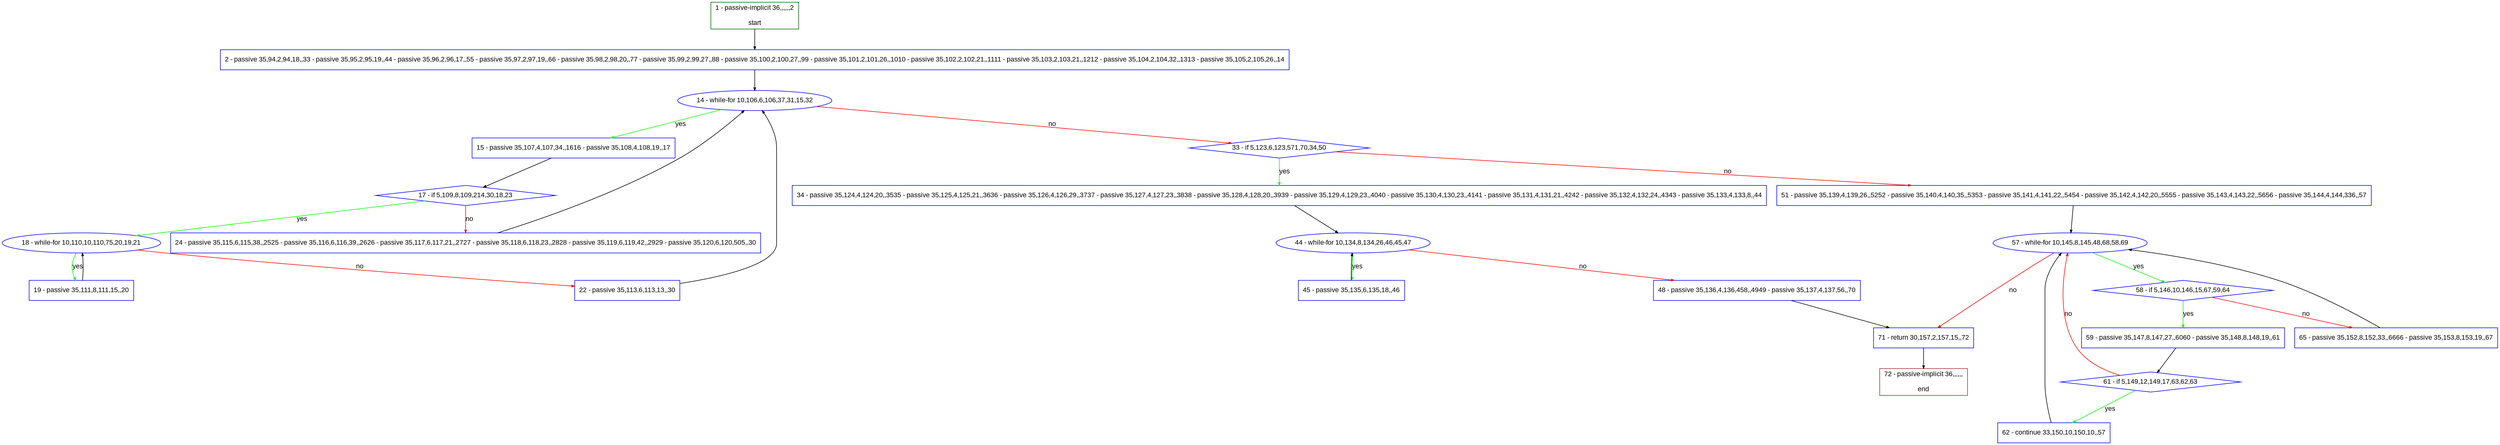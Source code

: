 digraph "" {
  graph [pack="true", label="", fontsize="12", packmode="clust", fontname="Arial", fillcolor="#FFFFCC", bgcolor="white", style="rounded,filled", compound="true"];
  node [node_initialized="no", label="", color="grey", fontsize="12", fillcolor="white", fontname="Arial", style="filled", shape="rectangle", compound="true", fixedsize="false"];
  edge [fontcolor="black", arrowhead="normal", arrowtail="none", arrowsize="0.5", ltail="", label="", color="black", fontsize="12", lhead="", fontname="Arial", dir="forward", compound="true"];
  __N1 [label="2 - passive 35,94,2,94,18,,33 - passive 35,95,2,95,19,,44 - passive 35,96,2,96,17,,55 - passive 35,97,2,97,19,,66 - passive 35,98,2,98,20,,77 - passive 35,99,2,99,27,,88 - passive 35,100,2,100,27,,99 - passive 35,101,2,101,26,,1010 - passive 35,102,2,102,21,,1111 - passive 35,103,2,103,21,,1212 - passive 35,104,2,104,32,,1313 - passive 35,105,2,105,26,,14", color="#0000ff", fillcolor="#ffffff", style="filled", shape="box"];
  __N2 [label="1 - passive-implicit 36,,,,,,2\n\nstart", color="#006400", fillcolor="#ffffff", style="filled", shape="box"];
  __N3 [label="14 - while-for 10,106,6,106,37,31,15,32", color="#0000ff", fillcolor="#ffffff", style="filled", shape="oval"];
  __N4 [label="15 - passive 35,107,4,107,34,,1616 - passive 35,108,4,108,19,,17", color="#0000ff", fillcolor="#ffffff", style="filled", shape="box"];
  __N5 [label="33 - if 5,123,6,123,571,70,34,50", color="#0000ff", fillcolor="#ffffff", style="filled", shape="diamond"];
  __N6 [label="17 - if 5,109,8,109,214,30,18,23", color="#0000ff", fillcolor="#ffffff", style="filled", shape="diamond"];
  __N7 [label="18 - while-for 10,110,10,110,75,20,19,21", color="#0000ff", fillcolor="#ffffff", style="filled", shape="oval"];
  __N8 [label="24 - passive 35,115,6,115,38,,2525 - passive 35,116,6,116,39,,2626 - passive 35,117,6,117,21,,2727 - passive 35,118,6,118,23,,2828 - passive 35,119,6,119,42,,2929 - passive 35,120,6,120,505,,30", color="#0000ff", fillcolor="#ffffff", style="filled", shape="box"];
  __N9 [label="19 - passive 35,111,8,111,15,,20", color="#0000ff", fillcolor="#ffffff", style="filled", shape="box"];
  __N10 [label="22 - passive 35,113,6,113,13,,30", color="#0000ff", fillcolor="#ffffff", style="filled", shape="box"];
  __N11 [label="34 - passive 35,124,4,124,20,,3535 - passive 35,125,4,125,21,,3636 - passive 35,126,4,126,29,,3737 - passive 35,127,4,127,23,,3838 - passive 35,128,4,128,20,,3939 - passive 35,129,4,129,23,,4040 - passive 35,130,4,130,23,,4141 - passive 35,131,4,131,21,,4242 - passive 35,132,4,132,24,,4343 - passive 35,133,4,133,8,,44", color="#0000ff", fillcolor="#ffffff", style="filled", shape="box"];
  __N12 [label="51 - passive 35,139,4,139,26,,5252 - passive 35,140,4,140,35,,5353 - passive 35,141,4,141,22,,5454 - passive 35,142,4,142,20,,5555 - passive 35,143,4,143,22,,5656 - passive 35,144,4,144,336,,57", color="#0000ff", fillcolor="#ffffff", style="filled", shape="box"];
  __N13 [label="44 - while-for 10,134,8,134,26,46,45,47", color="#0000ff", fillcolor="#ffffff", style="filled", shape="oval"];
  __N14 [label="45 - passive 35,135,6,135,18,,46", color="#0000ff", fillcolor="#ffffff", style="filled", shape="box"];
  __N15 [label="48 - passive 35,136,4,136,458,,4949 - passive 35,137,4,137,56,,70", color="#0000ff", fillcolor="#ffffff", style="filled", shape="box"];
  __N16 [label="71 - return 30,157,2,157,15,,72", color="#0000ff", fillcolor="#ffffff", style="filled", shape="box"];
  __N17 [label="57 - while-for 10,145,8,145,48,68,58,69", color="#0000ff", fillcolor="#ffffff", style="filled", shape="oval"];
  __N18 [label="58 - if 5,146,10,146,15,67,59,64", color="#0000ff", fillcolor="#ffffff", style="filled", shape="diamond"];
  __N19 [label="59 - passive 35,147,8,147,27,,6060 - passive 35,148,8,148,19,,61", color="#0000ff", fillcolor="#ffffff", style="filled", shape="box"];
  __N20 [label="65 - passive 35,152,8,152,33,,6666 - passive 35,153,8,153,19,,67", color="#0000ff", fillcolor="#ffffff", style="filled", shape="box"];
  __N21 [label="61 - if 5,149,12,149,17,63,62,63", color="#0000ff", fillcolor="#ffffff", style="filled", shape="diamond"];
  __N22 [label="62 - continue 33,150,10,150,10,,57", color="#0000ff", fillcolor="#ffffff", style="filled", shape="box"];
  __N23 [label="72 - passive-implicit 36,,,,,,\n\nend", color="#a52a2a", fillcolor="#ffffff", style="filled", shape="box"];
  __N2 -> __N1 [arrowhead="normal", arrowtail="none", color="#000000", label="", dir="forward"];
  __N1 -> __N3 [arrowhead="normal", arrowtail="none", color="#000000", label="", dir="forward"];
  __N3 -> __N4 [arrowhead="normal", arrowtail="none", color="#00ff00", label="yes", dir="forward"];
  __N3 -> __N5 [arrowhead="normal", arrowtail="none", color="#ff0000", label="no", dir="forward"];
  __N4 -> __N6 [arrowhead="normal", arrowtail="none", color="#000000", label="", dir="forward"];
  __N6 -> __N7 [arrowhead="normal", arrowtail="none", color="#00ff00", label="yes", dir="forward"];
  __N6 -> __N8 [arrowhead="normal", arrowtail="none", color="#ff0000", label="no", dir="forward"];
  __N7 -> __N9 [arrowhead="normal", arrowtail="none", color="#00ff00", label="yes", dir="forward"];
  __N9 -> __N7 [arrowhead="normal", arrowtail="none", color="#000000", label="", dir="forward"];
  __N7 -> __N10 [arrowhead="normal", arrowtail="none", color="#ff0000", label="no", dir="forward"];
  __N10 -> __N3 [arrowhead="normal", arrowtail="none", color="#000000", label="", dir="forward"];
  __N8 -> __N3 [arrowhead="normal", arrowtail="none", color="#000000", label="", dir="forward"];
  __N5 -> __N11 [arrowhead="normal", arrowtail="none", color="#00ff00", label="yes", dir="forward"];
  __N5 -> __N12 [arrowhead="normal", arrowtail="none", color="#ff0000", label="no", dir="forward"];
  __N11 -> __N13 [arrowhead="normal", arrowtail="none", color="#000000", label="", dir="forward"];
  __N13 -> __N14 [arrowhead="normal", arrowtail="none", color="#00ff00", label="yes", dir="forward"];
  __N14 -> __N13 [arrowhead="normal", arrowtail="none", color="#000000", label="", dir="forward"];
  __N13 -> __N15 [arrowhead="normal", arrowtail="none", color="#ff0000", label="no", dir="forward"];
  __N15 -> __N16 [arrowhead="normal", arrowtail="none", color="#000000", label="", dir="forward"];
  __N12 -> __N17 [arrowhead="normal", arrowtail="none", color="#000000", label="", dir="forward"];
  __N17 -> __N18 [arrowhead="normal", arrowtail="none", color="#00ff00", label="yes", dir="forward"];
  __N17 -> __N16 [arrowhead="normal", arrowtail="none", color="#ff0000", label="no", dir="forward"];
  __N18 -> __N19 [arrowhead="normal", arrowtail="none", color="#00ff00", label="yes", dir="forward"];
  __N18 -> __N20 [arrowhead="normal", arrowtail="none", color="#ff0000", label="no", dir="forward"];
  __N19 -> __N21 [arrowhead="normal", arrowtail="none", color="#000000", label="", dir="forward"];
  __N21 -> __N17 [arrowhead="normal", arrowtail="none", color="#ff0000", label="no", dir="forward"];
  __N21 -> __N22 [arrowhead="normal", arrowtail="none", color="#00ff00", label="yes", dir="forward"];
  __N22 -> __N17 [arrowhead="normal", arrowtail="none", color="#000000", label="", dir="forward"];
  __N20 -> __N17 [arrowhead="normal", arrowtail="none", color="#000000", label="", dir="forward"];
  __N16 -> __N23 [arrowhead="normal", arrowtail="none", color="#000000", label="", dir="forward"];
}
